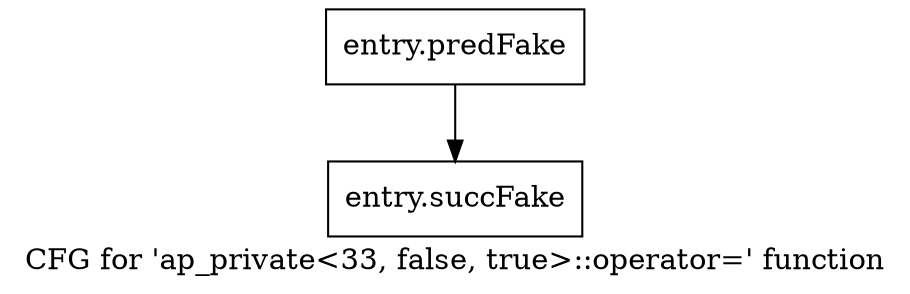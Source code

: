 digraph "CFG for 'ap_private\<33, false, true\>::operator=' function" {
	label="CFG for 'ap_private\<33, false, true\>::operator=' function";

	Node0x59d6100 [shape=record,filename="",linenumber="",label="{entry.predFake}"];
	Node0x59d6100 -> Node0x5adc120[ callList="" memoryops="" filename="/home/omerfaruk/tools/Xilinx/Vitis_HLS/2023.2/include/etc/ap_private.h" execusionnum="0"];
	Node0x5adc120 [shape=record,filename="/home/omerfaruk/tools/Xilinx/Vitis_HLS/2023.2/include/etc/ap_private.h",linenumber="1521",label="{entry.succFake}"];
}

